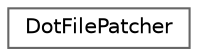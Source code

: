 digraph "Graphical Class Hierarchy"
{
 // INTERACTIVE_SVG=YES
 // LATEX_PDF_SIZE
  bgcolor="transparent";
  edge [fontname=Helvetica,fontsize=10,labelfontname=Helvetica,labelfontsize=10];
  node [fontname=Helvetica,fontsize=10,shape=box,height=0.2,width=0.4];
  rankdir="LR";
  Node0 [label="DotFilePatcher",height=0.2,width=0.4,color="grey40", fillcolor="white", style="filled",URL="$db/daa/class_dot_file_patcher.html",tooltip="Helper class to insert a set of map file into an output file."];
}
